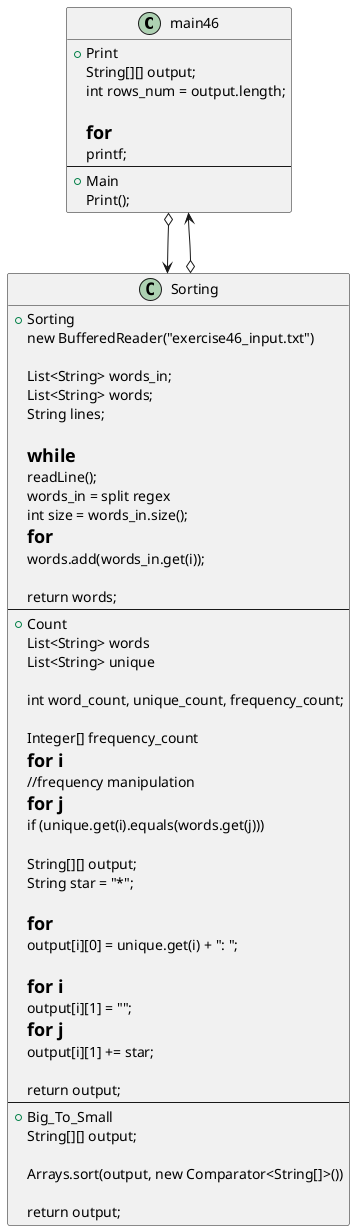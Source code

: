 @startuml
'https://plantuml.com/sequence-diagram

class main46 {
+Print
String[][] output;
int rows_num = output.length;

=for
printf;
--
+Main
Print();
}
class Sorting {
+Sorting
new BufferedReader("exercise46_input.txt")

List<String> words_in;
List<String> words;
String lines;

=while
readLine();
words_in = split regex
int size = words_in.size();
=for
words.add(words_in.get(i));

return words;
--
+Count
List<String> words
List<String> unique

int word_count, unique_count, frequency_count;

Integer[] frequency_count
=for i
//frequency manipulation
=for j
if (unique.get(i).equals(words.get(j)))

String[][] output;
String star = "*";

=for
output[i][0] = unique.get(i) + ": ";

=for i
output[i][1] = "";
=for j
output[i][1] += star;

return output;
--
+Big_To_Small
String[][] output;

Arrays.sort(output, new Comparator<String[]>())

return output;
}

main46 o--> Sorting
Sorting o--> main46

@enduml
